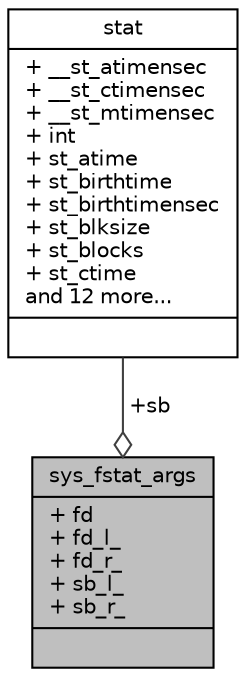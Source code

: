 digraph "sys_fstat_args"
{
 // LATEX_PDF_SIZE
  edge [fontname="Helvetica",fontsize="10",labelfontname="Helvetica",labelfontsize="10"];
  node [fontname="Helvetica",fontsize="10",shape=record];
  Node1 [label="{sys_fstat_args\n|+ fd\l+ fd_l_\l+ fd_r_\l+ sb_l_\l+ sb_r_\l|}",height=0.2,width=0.4,color="black", fillcolor="grey75", style="filled", fontcolor="black",tooltip=" "];
  Node2 -> Node1 [color="grey25",fontsize="10",style="solid",label=" +sb" ,arrowhead="odiamond",fontname="Helvetica"];
  Node2 [label="{stat\n|+ __st_atimensec\l+ __st_ctimensec\l+ __st_mtimensec\l+ int\l+ st_atime\l+ st_birthtime\l+ st_birthtimensec\l+ st_blksize\l+ st_blocks\l+ st_ctime\land 12 more...\l|}",height=0.2,width=0.4,color="black", fillcolor="white", style="filled",URL="$structstat.html",tooltip=" "];
}
